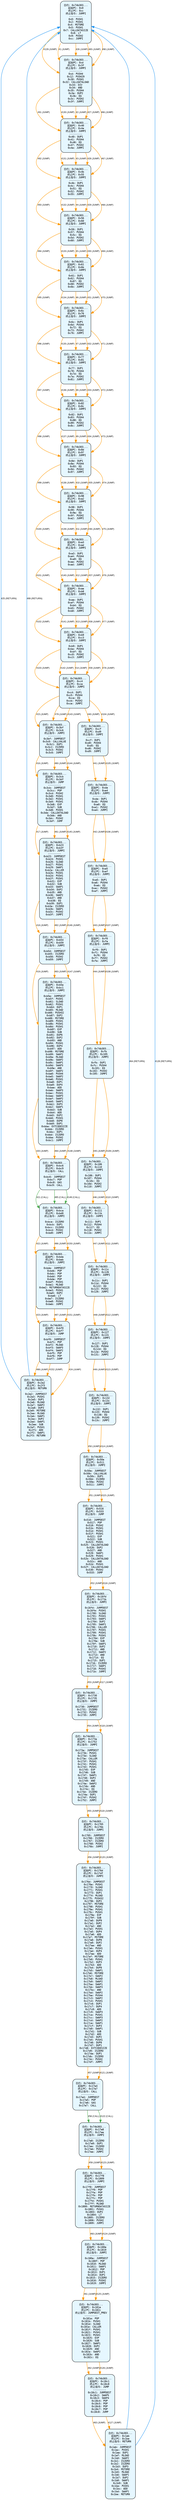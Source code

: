 digraph Contract_CFG {
    rankdir=TB;
    node [shape=box, style="filled, rounded", fontname="Monospace", fontsize=9, margin=0.15];
    edge [fontname="Arial", fontsize=8, penwidth=1.2];

    "block_0" [label="合约: 0x74b303...
起始PC: 0x0
终止PC: 0xc
终止指令: JUMPI
---------
0x0: PUSH1
0x2: PUSH1
0x4: MSTORE
0x5: PUSH1
0x7: CALLDATASIZE
0x8: LT
0x9: PUSH2
0xc: JUMPI", fillcolor="#e6f7ff"];
    "block_d" [label="合约: 0x74b303...
起始PC: 0xd
终止PC: 0x3f
终止指令: JUMPI
---------
0xd: PUSH4
0x12: PUSH29
0x30: PUSH1
0x32: CALLDATALOAD
0x33: DIV
0x34: AND
0x35: PUSH4
0x3a: DUP2
0x3b: EQ
0x3c: PUSH2
0x3f: JUMPI", fillcolor="#e6f7ff"];
    "block_40" [label="合约: 0x74b303...
起始PC: 0x40
终止PC: 0x4a
终止指令: JUMPI
---------
0x40: DUP1
0x41: PUSH4
0x46: EQ
0x47: PUSH2
0x4a: JUMPI", fillcolor="#e6f7ff"];
    "block_4b" [label="合约: 0x74b303...
起始PC: 0x4b
终止PC: 0x55
终止指令: JUMPI
---------
0x4b: DUP1
0x4c: PUSH4
0x51: EQ
0x52: PUSH2
0x55: JUMPI", fillcolor="#e6f7ff"];
    "block_56" [label="合约: 0x74b303...
起始PC: 0x56
终止PC: 0x60
终止指令: JUMPI
---------
0x56: DUP1
0x57: PUSH4
0x5c: EQ
0x5d: PUSH2
0x60: JUMPI", fillcolor="#e6f7ff"];
    "block_61" [label="合约: 0x74b303...
起始PC: 0x61
终止PC: 0x6b
终止指令: JUMPI
---------
0x61: DUP1
0x62: PUSH4
0x67: EQ
0x68: PUSH2
0x6b: JUMPI", fillcolor="#e6f7ff"];
    "block_6c" [label="合约: 0x74b303...
起始PC: 0x6c
终止PC: 0x76
终止指令: JUMPI
---------
0x6c: DUP1
0x6d: PUSH4
0x72: EQ
0x73: PUSH2
0x76: JUMPI", fillcolor="#e6f7ff"];
    "block_77" [label="合约: 0x74b303...
起始PC: 0x77
终止PC: 0x81
终止指令: JUMPI
---------
0x77: DUP1
0x78: PUSH4
0x7d: EQ
0x7e: PUSH2
0x81: JUMPI", fillcolor="#e6f7ff"];
    "block_82" [label="合约: 0x74b303...
起始PC: 0x82
终止PC: 0x8c
终止指令: JUMPI
---------
0x82: DUP1
0x83: PUSH4
0x88: EQ
0x89: PUSH2
0x8c: JUMPI", fillcolor="#e6f7ff"];
    "block_8d" [label="合约: 0x74b303...
起始PC: 0x8d
终止PC: 0x97
终止指令: JUMPI
---------
0x8d: DUP1
0x8e: PUSH4
0x93: EQ
0x94: PUSH2
0x97: JUMPI", fillcolor="#e6f7ff"];
    "block_98" [label="合约: 0x74b303...
起始PC: 0x98
终止PC: 0xa2
终止指令: JUMPI
---------
0x98: DUP1
0x99: PUSH4
0x9e: EQ
0x9f: PUSH2
0xa2: JUMPI", fillcolor="#e6f7ff"];
    "block_a3" [label="合约: 0x74b303...
起始PC: 0xa3
终止PC: 0xad
终止指令: JUMPI
---------
0xa3: DUP1
0xa4: PUSH4
0xa9: EQ
0xaa: PUSH2
0xad: JUMPI", fillcolor="#e6f7ff"];
    "block_ae" [label="合约: 0x74b303...
起始PC: 0xae
终止PC: 0xb8
终止指令: JUMPI
---------
0xae: DUP1
0xaf: PUSH4
0xb4: EQ
0xb5: PUSH2
0xb8: JUMPI", fillcolor="#e6f7ff"];
    "block_b9" [label="合约: 0x74b303...
起始PC: 0xb9
终止PC: 0xc3
终止指令: JUMPI
---------
0xb9: DUP1
0xba: PUSH4
0xbf: EQ
0xc0: PUSH2
0xc3: JUMPI", fillcolor="#e6f7ff"];
    "block_c4" [label="合约: 0x74b303...
起始PC: 0xc4
终止PC: 0xce
终止指令: JUMPI
---------
0xc4: DUP1
0xc5: PUSH4
0xca: EQ
0xcb: PUSH2
0xce: JUMPI", fillcolor="#e6f7ff"];
    "block_3bf" [label="合约: 0x74b303...
起始PC: 0x3bf
终止PC: 0x3c6
终止指令: JUMPI
---------
0x3bf: JUMPDEST
0x3c0: CALLVALUE
0x3c1: DUP1
0x3c2: ISZERO
0x3c3: PUSH2
0x3c6: JUMPI", fillcolor="#e6f7ff"];
    "block_3cb" [label="合约: 0x74b303...
起始PC: 0x3cb
终止PC: 0x3df
终止指令: JUMP
---------
0x3cb: JUMPDEST
0x3cc: POP
0x3cd: PUSH2
0x3d0: PUSH1
0x3d2: PUSH1
0x3d4: PUSH1
0x3d6: EXP
0x3d7: SUB
0x3d8: PUSH1
0x3da: CALLDATALOAD
0x3db: AND
0x3dc: PUSH2
0x3df: JUMP", fillcolor="#e6f7ff"];
    "block_b23" [label="合约: 0x74b303...
起始PC: 0xb23
终止PC: 0xb3f
终止指令: JUMPI
---------
0xb23: JUMPDEST
0xb24: PUSH1
0xb26: SLOAD
0xb27: PUSH1
0xb29: SWAP1
0xb2a: CALLER
0xb2b: PUSH1
0xb2d: PUSH1
0xb2f: PUSH1
0xb31: EXP
0xb32: SUB
0xb33: SWAP1
0xb34: DUP2
0xb35: AND
0xb36: SWAP2
0xb37: AND
0xb38: EQ
0xb39: DUP1
0xb3a: ISZERO
0xb3b: SWAP1
0xb3c: PUSH2
0xb3f: JUMPI", fillcolor="#e6f7ff"];
    "block_b54" [label="合约: 0x74b303...
起始PC: 0xb54
终止PC: 0xb59
终止指令: JUMPI
---------
0xb54: JUMPDEST
0xb55: ISZERO
0xb56: PUSH2
0xb59: JUMPI", fillcolor="#e6f7ff"];
    "block_b5e" [label="合约: 0x74b303...
起始PC: 0xb5e
终止PC: 0xbc1
终止指令: JUMPI
---------
0xb5e: JUMPDEST
0xb5f: PUSH1
0xb61: SLOAD
0xb62: PUSH1
0xb64: DUP1
0xb65: MLOAD
0xb66: PUSH32
0xb87: DUP2
0xb88: MSTORE
0xb89: PUSH1
0xb8b: PUSH1
0xb8d: PUSH1
0xb8f: EXP
0xb90: SUB
0xb91: DUP6
0xb92: DUP2
0xb93: AND
0xb94: PUSH1
0xb96: DUP4
0xb97: ADD
0xb98: MSTORE
0xb99: SWAP2
0xb9a: MLOAD
0xb9b: SWAP2
0xb9c: SWAP1
0xb9d: SWAP3
0xb9e: AND
0xb9f: SWAP2
0xba0: PUSH4
0xba5: SWAP2
0xba6: PUSH1
0xba8: DUP1
0xba9: DUP4
0xbaa: ADD
0xbab: SWAP3
0xbac: PUSH1
0xbae: SWAP3
0xbaf: SWAP2
0xbb0: SWAP1
0xbb1: DUP3
0xbb2: SWAP1
0xbb3: SUB
0xbb4: ADD
0xbb5: DUP2
0xbb6: PUSH1
0xbb8: DUP8
0xbb9: DUP1
0xbba: EXTCODESIZE
0xbbb: ISZERO
0xbbc: DUP1
0xbbd: ISZERO
0xbbe: PUSH2
0xbc1: JUMPI", fillcolor="#e6f7ff"];
    "block_bc6" [label="合约: 0x74b303...
起始PC: 0xbc6
终止PC: 0xbc9
终止指令: CALL
---------
0xbc6: JUMPDEST
0xbc7: POP
0xbc8: GAS
0xbc9: CALL", fillcolor="#e6f7ff"];
    "block_bca" [label="合约: 0x74b303...
起始PC: 0xbca
终止PC: 0xbd0
终止指令: JUMPI
---------
0xbca: ISZERO
0xbcb: DUP1
0xbcc: ISZERO
0xbcd: PUSH2
0xbd0: JUMPI", fillcolor="#e6f7ff"];
    "block_bda" [label="合约: 0x74b303...
起始PC: 0xbda
终止PC: 0xbeb
终止指令: JUMPI
---------
0xbda: JUMPDEST
0xbdb: POP
0xbdc: POP
0xbdd: POP
0xbde: POP
0xbdf: PUSH1
0xbe1: MLOAD
0xbe2: RETURNDATASIZE
0xbe3: PUSH1
0xbe5: DUP2
0xbe6: LT
0xbe7: ISZERO
0xbe8: PUSH2
0xbeb: JUMPI", fillcolor="#e6f7ff"];
    "block_bf0" [label="合约: 0x74b303...
起始PC: 0xbf0
终止PC: 0xbf7
终止指令: JUMP
---------
0xbf0: JUMPDEST
0xbf1: POP
0xbf2: MLOAD
0xbf3: SWAP3
0xbf4: SWAP2
0xbf5: POP
0xbf6: POP
0xbf7: JUMP", fillcolor="#e6f7ff"];
    "block_2e2" [label="合约: 0x74b303...
起始PC: 0x2e2
终止PC: 0x2f3
终止指令: RETURN
---------
0x2e2: JUMPDEST
0x2e3: PUSH1
0x2e5: DUP1
0x2e6: MLOAD
0x2e7: SWAP2
0x2e8: DUP3
0x2e9: MSTORE
0x2ea: MLOAD
0x2eb: SWAP1
0x2ec: DUP2
0x2ed: SWAP1
0x2ee: SUB
0x2ef: PUSH1
0x2f1: ADD
0x2f2: SWAP1
0x2f3: RETURN", fillcolor="#e6f7ff"];
    "block_cf" [label="合约: 0x74b303...
起始PC: 0xcf
终止PC: 0xd9
终止指令: JUMPI
---------
0xcf: DUP1
0xd0: PUSH4
0xd5: EQ
0xd6: PUSH2
0xd9: JUMPI", fillcolor="#e6f7ff"];
    "block_da" [label="合约: 0x74b303...
起始PC: 0xda
终止PC: 0xe4
终止指令: JUMPI
---------
0xda: DUP1
0xdb: PUSH4
0xe0: EQ
0xe1: PUSH2
0xe4: JUMPI", fillcolor="#e6f7ff"];
    "block_e5" [label="合约: 0x74b303...
起始PC: 0xe5
终止PC: 0xef
终止指令: JUMPI
---------
0xe5: DUP1
0xe6: PUSH4
0xeb: EQ
0xec: PUSH2
0xef: JUMPI", fillcolor="#e6f7ff"];
    "block_f0" [label="合约: 0x74b303...
起始PC: 0xf0
终止PC: 0xfa
终止指令: JUMPI
---------
0xf0: DUP1
0xf1: PUSH4
0xf6: EQ
0xf7: PUSH2
0xfa: JUMPI", fillcolor="#e6f7ff"];
    "block_fb" [label="合约: 0x74b303...
起始PC: 0xfb
终止PC: 0x105
终止指令: JUMPI
---------
0xfb: DUP1
0xfc: PUSH4
0x101: EQ
0x102: PUSH2
0x105: JUMPI", fillcolor="#e6f7ff"];
    "block_106" [label="合约: 0x74b303...
起始PC: 0x106
终止PC: 0x110
终止指令: JUMPI
---------
0x106: DUP1
0x107: PUSH4
0x10c: EQ
0x10d: PUSH2
0x110: JUMPI", fillcolor="#e6f7ff"];
    "block_111" [label="合约: 0x74b303...
起始PC: 0x111
终止PC: 0x11b
终止指令: JUMPI
---------
0x111: DUP1
0x112: PUSH4
0x117: EQ
0x118: PUSH2
0x11b: JUMPI", fillcolor="#e6f7ff"];
    "block_11c" [label="合约: 0x74b303...
起始PC: 0x11c
终止PC: 0x126
终止指令: JUMPI
---------
0x11c: DUP1
0x11d: PUSH4
0x122: EQ
0x123: PUSH2
0x126: JUMPI", fillcolor="#e6f7ff"];
    "block_127" [label="合约: 0x74b303...
起始PC: 0x127
终止PC: 0x131
终止指令: JUMPI
---------
0x127: DUP1
0x128: PUSH4
0x12d: EQ
0x12e: PUSH2
0x131: JUMPI", fillcolor="#e6f7ff"];
    "block_132" [label="合约: 0x74b303...
起始PC: 0x132
终止PC: 0x13c
终止指令: JUMPI
---------
0x132: DUP1
0x133: PUSH4
0x138: EQ
0x139: PUSH2
0x13c: JUMPI", fillcolor="#e6f7ff"];
    "block_50a" [label="合约: 0x74b303...
起始PC: 0x50a
终止PC: 0x511
终止指令: JUMPI
---------
0x50a: JUMPDEST
0x50b: CALLVALUE
0x50c: DUP1
0x50d: ISZERO
0x50e: PUSH2
0x511: JUMPI", fillcolor="#e6f7ff"];
    "block_516" [label="合约: 0x74b303...
起始PC: 0x516
终止PC: 0x533
终止指令: JUMP
---------
0x516: JUMPDEST
0x517: POP
0x518: PUSH2
0x51b: PUSH1
0x51d: PUSH1
0x51f: PUSH1
0x521: EXP
0x522: SUB
0x523: PUSH1
0x525: CALLDATALOAD
0x526: DUP2
0x527: AND
0x528: SWAP1
0x529: PUSH1
0x52b: CALLDATALOAD
0x52c: AND
0x52d: PUSH1
0x52f: CALLDATALOAD
0x530: PUSH2
0x533: JUMP", fillcolor="#e6f7ff"];
    "block_16fd" [label="合约: 0x74b303...
起始PC: 0x16fd
终止PC: 0x171b
终止指令: JUMPI
---------
0x16fd: JUMPDEST
0x16fe: PUSH1
0x1700: SLOAD
0x1701: PUSH1
0x1703: SWAP1
0x1704: DUP2
0x1705: SWAP1
0x1706: CALLER
0x1707: PUSH1
0x1709: PUSH1
0x170b: PUSH1
0x170d: EXP
0x170e: SUB
0x170f: SWAP1
0x1710: DUP2
0x1711: AND
0x1712: SWAP2
0x1713: AND
0x1714: EQ
0x1715: DUP1
0x1716: ISZERO
0x1717: SWAP1
0x1718: PUSH2
0x171b: JUMPI", fillcolor="#e6f7ff"];
    "block_1730" [label="合约: 0x74b303...
起始PC: 0x1730
终止PC: 0x1735
终止指令: JUMPI
---------
0x1730: JUMPDEST
0x1731: ISZERO
0x1732: PUSH2
0x1735: JUMPI", fillcolor="#e6f7ff"];
    "block_173a" [label="合约: 0x74b303...
起始PC: 0x173a
终止PC: 0x1752
终止指令: JUMPI
---------
0x173a: JUMPDEST
0x173b: PUSH1
0x173d: SLOAD
0x173e: CALLER
0x173f: PUSH1
0x1741: PUSH1
0x1743: PUSH1
0x1745: EXP
0x1746: SUB
0x1747: SWAP1
0x1748: DUP2
0x1749: AND
0x174a: SWAP2
0x174b: AND
0x174c: EQ
0x174d: ISZERO
0x174e: DUP1
0x174f: PUSH2
0x1752: JUMPI", fillcolor="#e6f7ff"];
    "block_1765" [label="合约: 0x74b303...
起始PC: 0x1765
终止PC: 0x176b
终止指令: JUMPI
---------
0x1765: JUMPDEST
0x1766: ISZERO
0x1767: ISZERO
0x1768: PUSH2
0x176b: JUMPI", fillcolor="#e6f7ff"];
    "block_176d" [label="合约: 0x74b303...
起始PC: 0x176d
终止PC: 0x17df
终止指令: JUMPI
---------
0x176d: JUMPDEST
0x176e: PUSH1
0x1770: SLOAD
0x1771: PUSH1
0x1773: DUP1
0x1774: MLOAD
0x1775: PUSH32
0x1796: DUP2
0x1797: MSTORE
0x1798: PUSH1
0x179a: PUSH1
0x179c: PUSH1
0x179e: EXP
0x179f: SUB
0x17a0: DUP9
0x17a1: DUP2
0x17a2: AND
0x17a3: PUSH1
0x17a5: DUP4
0x17a6: ADD
0x17a7: MSTORE
0x17a8: DUP8
0x17a9: DUP2
0x17aa: AND
0x17ab: PUSH1
0x17ad: DUP4
0x17ae: ADD
0x17af: MSTORE
0x17b0: PUSH1
0x17b2: DUP3
0x17b3: ADD
0x17b4: DUP8
0x17b5: SWAP1
0x17b6: MSTORE
0x17b7: SWAP2
0x17b8: MLOAD
0x17b9: SWAP2
0x17ba: SWAP1
0x17bb: SWAP3
0x17bc: AND
0x17bd: SWAP2
0x17be: PUSH4
0x17c3: SWAP2
0x17c4: PUSH1
0x17c6: DUP1
0x17c7: DUP4
0x17c8: ADD
0x17c9: SWAP3
0x17ca: PUSH1
0x17cc: SWAP3
0x17cd: SWAP2
0x17ce: SWAP1
0x17cf: DUP3
0x17d0: SWAP1
0x17d1: SUB
0x17d2: ADD
0x17d3: DUP2
0x17d4: PUSH1
0x17d6: DUP8
0x17d7: DUP1
0x17d8: EXTCODESIZE
0x17d9: ISZERO
0x17da: DUP1
0x17db: ISZERO
0x17dc: PUSH2
0x17df: JUMPI", fillcolor="#e6f7ff"];
    "block_17e4" [label="合约: 0x74b303...
起始PC: 0x17e4
终止PC: 0x17e7
终止指令: CALL
---------
0x17e4: JUMPDEST
0x17e5: POP
0x17e6: GAS
0x17e7: CALL", fillcolor="#e6f7ff"];
    "block_17e8" [label="合约: 0x74b303...
起始PC: 0x17e8
终止PC: 0x17ee
终止指令: JUMPI
---------
0x17e8: ISZERO
0x17e9: DUP1
0x17ea: ISZERO
0x17eb: PUSH2
0x17ee: JUMPI", fillcolor="#e6f7ff"];
    "block_17f8" [label="合约: 0x74b303...
起始PC: 0x17f8
终止PC: 0x1809
终止指令: JUMPI
---------
0x17f8: JUMPDEST
0x17f9: POP
0x17fa: POP
0x17fb: POP
0x17fc: POP
0x17fd: PUSH1
0x17ff: MLOAD
0x1800: RETURNDATASIZE
0x1801: PUSH1
0x1803: DUP2
0x1804: LT
0x1805: ISZERO
0x1806: PUSH2
0x1809: JUMPI", fillcolor="#e6f7ff"];
    "block_180e" [label="合约: 0x74b303...
起始PC: 0x180e
终止PC: 0x1819
终止指令: JUMPI
---------
0x180e: JUMPDEST
0x180f: POP
0x1810: MLOAD
0x1811: SWAP1
0x1812: POP
0x1813: DUP1
0x1814: DUP1
0x1815: ISZERO
0x1816: PUSH2
0x1819: JUMPI", fillcolor="#e6f7ff"];
    "block_181a" [label="合约: 0x74b303...
起始PC: 0x181a
终止PC: 0x182c
终止指令: JUMPDEST_PREV
---------
0x181a: POP
0x181b: PUSH1
0x181d: SLOAD
0x181e: CALLER
0x181f: PUSH1
0x1821: PUSH1
0x1823: PUSH1
0x1825: EXP
0x1826: SUB
0x1827: SWAP1
0x1828: DUP2
0x1829: AND
0x182a: SWAP2
0x182b: AND
0x182c: EQ", fillcolor="#e6f7ff"];
    "block_18c1" [label="合约: 0x74b303...
起始PC: 0x18c1
终止PC: 0x18c8
终止指令: JUMP
---------
0x18c1: JUMPDEST
0x18c2: SWAP5
0x18c3: SWAP4
0x18c4: POP
0x18c5: POP
0x18c6: POP
0x18c7: POP
0x18c8: JUMP", fillcolor="#e6f7ff"];
    "block_1ab" [label="合约: 0x74b303...
起始PC: 0x1ab
终止PC: 0x1be
终止指令: RETURN
---------
0x1ab: JUMPDEST
0x1ac: PUSH1
0x1ae: DUP1
0x1af: MLOAD
0x1b0: SWAP2
0x1b1: ISZERO
0x1b2: ISZERO
0x1b3: DUP3
0x1b4: MSTORE
0x1b5: MLOAD
0x1b6: SWAP1
0x1b7: DUP2
0x1b8: SWAP1
0x1b9: SUB
0x1ba: PUSH1
0x1bc: ADD
0x1bd: SWAP1
0x1be: RETURN", fillcolor="#e6f7ff"];

    "block_0" -> "block_d" [label="#1 (JUMP)", color="#ff9800"];
    "block_d" -> "block_40" [label="#2 (JUMP)", color="#ff9800"];
    "block_40" -> "block_4b" [label="#3 (JUMP)", color="#ff9800"];
    "block_4b" -> "block_56" [label="#4 (JUMP)", color="#ff9800"];
    "block_56" -> "block_61" [label="#5 (JUMP)", color="#ff9800"];
    "block_61" -> "block_6c" [label="#6 (JUMP)", color="#ff9800"];
    "block_6c" -> "block_77" [label="#7 (JUMP)", color="#ff9800"];
    "block_77" -> "block_82" [label="#8 (JUMP)", color="#ff9800"];
    "block_82" -> "block_8d" [label="#9 (JUMP)", color="#ff9800"];
    "block_8d" -> "block_98" [label="#10 (JUMP)", color="#ff9800"];
    "block_98" -> "block_a3" [label="#11 (JUMP)", color="#ff9800"];
    "block_a3" -> "block_ae" [label="#12 (JUMP)", color="#ff9800"];
    "block_ae" -> "block_b9" [label="#13 (JUMP)", color="#ff9800"];
    "block_b9" -> "block_c4" [label="#14 (JUMP)", color="#ff9800"];
    "block_c4" -> "block_3bf" [label="#15 (JUMP)", color="#ff9800"];
    "block_3bf" -> "block_3cb" [label="#16 (JUMP)", color="#ff9800"];
    "block_3cb" -> "block_b23" [label="#17 (JUMP)", color="#ff9800"];
    "block_b23" -> "block_b54" [label="#18 (JUMP)", color="#ff9800"];
    "block_b54" -> "block_b5e" [label="#19 (JUMP)", color="#ff9800"];
    "block_b5e" -> "block_bc6" [label="#20 (JUMP)", color="#ff9800"];
    "block_bc6" -> "block_bca" [label="#21 (CALL)", color="#4caf50"];
    "block_bca" -> "block_bda" [label="#22 (JUMP)", color="#ff9800"];
    "block_bda" -> "block_bf0" [label="#23 (JUMP)", color="#ff9800"];
    "block_bf0" -> "block_2e2" [label="#24 (JUMP)", color="#ff9800"];
    "block_2e2" -> "block_0" [label="#25 (RETURN)", color="#2196f3"];
    "block_0" -> "block_d" [label="#26 (JUMP)", color="#ff9800"];
    "block_d" -> "block_40" [label="#27 (JUMP)", color="#ff9800"];
    "block_40" -> "block_4b" [label="#28 (JUMP)", color="#ff9800"];
    "block_4b" -> "block_56" [label="#29 (JUMP)", color="#ff9800"];
    "block_56" -> "block_61" [label="#30 (JUMP)", color="#ff9800"];
    "block_61" -> "block_6c" [label="#31 (JUMP)", color="#ff9800"];
    "block_6c" -> "block_77" [label="#32 (JUMP)", color="#ff9800"];
    "block_77" -> "block_82" [label="#33 (JUMP)", color="#ff9800"];
    "block_82" -> "block_8d" [label="#34 (JUMP)", color="#ff9800"];
    "block_8d" -> "block_98" [label="#35 (JUMP)", color="#ff9800"];
    "block_98" -> "block_a3" [label="#36 (JUMP)", color="#ff9800"];
    "block_a3" -> "block_ae" [label="#37 (JUMP)", color="#ff9800"];
    "block_ae" -> "block_b9" [label="#38 (JUMP)", color="#ff9800"];
    "block_b9" -> "block_c4" [label="#39 (JUMP)", color="#ff9800"];
    "block_c4" -> "block_cf" [label="#40 (JUMP)", color="#ff9800"];
    "block_cf" -> "block_da" [label="#41 (JUMP)", color="#ff9800"];
    "block_da" -> "block_e5" [label="#42 (JUMP)", color="#ff9800"];
    "block_e5" -> "block_f0" [label="#43 (JUMP)", color="#ff9800"];
    "block_f0" -> "block_fb" [label="#44 (JUMP)", color="#ff9800"];
    "block_fb" -> "block_106" [label="#45 (JUMP)", color="#ff9800"];
    "block_106" -> "block_111" [label="#46 (JUMP)", color="#ff9800"];
    "block_111" -> "block_11c" [label="#47 (JUMP)", color="#ff9800"];
    "block_11c" -> "block_127" [label="#48 (JUMP)", color="#ff9800"];
    "block_127" -> "block_132" [label="#49 (JUMP)", color="#ff9800"];
    "block_132" -> "block_50a" [label="#50 (JUMP)", color="#ff9800"];
    "block_50a" -> "block_516" [label="#51 (JUMP)", color="#ff9800"];
    "block_516" -> "block_16fd" [label="#52 (JUMP)", color="#ff9800"];
    "block_16fd" -> "block_1730" [label="#53 (JUMP)", color="#ff9800"];
    "block_1730" -> "block_173a" [label="#54 (JUMP)", color="#ff9800"];
    "block_173a" -> "block_1765" [label="#55 (JUMP)", color="#ff9800"];
    "block_1765" -> "block_176d" [label="#56 (JUMP)", color="#ff9800"];
    "block_176d" -> "block_17e4" [label="#57 (JUMP)", color="#ff9800"];
    "block_17e4" -> "block_17e8" [label="#58 (CALL)", color="#4caf50"];
    "block_17e8" -> "block_17f8" [label="#59 (JUMP)", color="#ff9800"];
    "block_17f8" -> "block_180e" [label="#60 (JUMP)", color="#ff9800"];
    "block_180e" -> "block_181a" [label="#61 (JUMP)", color="#ff9800"];
    "block_181a" -> "block_18c1" [label="#62 (JUMP)", color="#ff9800"];
    "block_18c1" -> "block_1ab" [label="#63 (JUMP)", color="#ff9800"];
    "block_1ab" -> "block_0" [label="#64 (RETURN)", color="#2196f3"];
    "block_0" -> "block_d" [label="#65 (JUMP)", color="#ff9800"];
    "block_d" -> "block_40" [label="#66 (JUMP)", color="#ff9800"];
    "block_40" -> "block_4b" [label="#67 (JUMP)", color="#ff9800"];
    "block_4b" -> "block_56" [label="#68 (JUMP)", color="#ff9800"];
    "block_56" -> "block_61" [label="#69 (JUMP)", color="#ff9800"];
    "block_61" -> "block_6c" [label="#70 (JUMP)", color="#ff9800"];
    "block_6c" -> "block_77" [label="#71 (JUMP)", color="#ff9800"];
    "block_77" -> "block_82" [label="#72 (JUMP)", color="#ff9800"];
    "block_82" -> "block_8d" [label="#73 (JUMP)", color="#ff9800"];
    "block_8d" -> "block_98" [label="#74 (JUMP)", color="#ff9800"];
    "block_98" -> "block_a3" [label="#75 (JUMP)", color="#ff9800"];
    "block_a3" -> "block_ae" [label="#76 (JUMP)", color="#ff9800"];
    "block_ae" -> "block_b9" [label="#77 (JUMP)", color="#ff9800"];
    "block_b9" -> "block_c4" [label="#78 (JUMP)", color="#ff9800"];
    "block_c4" -> "block_3bf" [label="#79 (JUMP)", color="#ff9800"];
    "block_3bf" -> "block_3cb" [label="#80 (JUMP)", color="#ff9800"];
    "block_3cb" -> "block_b23" [label="#81 (JUMP)", color="#ff9800"];
    "block_b23" -> "block_b54" [label="#82 (JUMP)", color="#ff9800"];
    "block_b54" -> "block_b5e" [label="#83 (JUMP)", color="#ff9800"];
    "block_b5e" -> "block_bc6" [label="#84 (JUMP)", color="#ff9800"];
    "block_bc6" -> "block_bca" [label="#85 (CALL)", color="#4caf50"];
    "block_bca" -> "block_bda" [label="#86 (JUMP)", color="#ff9800"];
    "block_bda" -> "block_bf0" [label="#87 (JUMP)", color="#ff9800"];
    "block_bf0" -> "block_2e2" [label="#88 (JUMP)", color="#ff9800"];
    "block_2e2" -> "block_0" [label="#89 (RETURN)", color="#2196f3"];
    "block_0" -> "block_d" [label="#90 (JUMP)", color="#ff9800"];
    "block_d" -> "block_40" [label="#91 (JUMP)", color="#ff9800"];
    "block_40" -> "block_4b" [label="#92 (JUMP)", color="#ff9800"];
    "block_4b" -> "block_56" [label="#93 (JUMP)", color="#ff9800"];
    "block_56" -> "block_61" [label="#94 (JUMP)", color="#ff9800"];
    "block_61" -> "block_6c" [label="#95 (JUMP)", color="#ff9800"];
    "block_6c" -> "block_77" [label="#96 (JUMP)", color="#ff9800"];
    "block_77" -> "block_82" [label="#97 (JUMP)", color="#ff9800"];
    "block_82" -> "block_8d" [label="#98 (JUMP)", color="#ff9800"];
    "block_8d" -> "block_98" [label="#99 (JUMP)", color="#ff9800"];
    "block_98" -> "block_a3" [label="#100 (JUMP)", color="#ff9800"];
    "block_a3" -> "block_ae" [label="#101 (JUMP)", color="#ff9800"];
    "block_ae" -> "block_b9" [label="#102 (JUMP)", color="#ff9800"];
    "block_b9" -> "block_c4" [label="#103 (JUMP)", color="#ff9800"];
    "block_c4" -> "block_cf" [label="#104 (JUMP)", color="#ff9800"];
    "block_cf" -> "block_da" [label="#105 (JUMP)", color="#ff9800"];
    "block_da" -> "block_e5" [label="#106 (JUMP)", color="#ff9800"];
    "block_e5" -> "block_f0" [label="#107 (JUMP)", color="#ff9800"];
    "block_f0" -> "block_fb" [label="#108 (JUMP)", color="#ff9800"];
    "block_fb" -> "block_106" [label="#109 (JUMP)", color="#ff9800"];
    "block_106" -> "block_111" [label="#110 (JUMP)", color="#ff9800"];
    "block_111" -> "block_11c" [label="#111 (JUMP)", color="#ff9800"];
    "block_11c" -> "block_127" [label="#112 (JUMP)", color="#ff9800"];
    "block_127" -> "block_132" [label="#113 (JUMP)", color="#ff9800"];
    "block_132" -> "block_50a" [label="#114 (JUMP)", color="#ff9800"];
    "block_50a" -> "block_516" [label="#115 (JUMP)", color="#ff9800"];
    "block_516" -> "block_16fd" [label="#116 (JUMP)", color="#ff9800"];
    "block_16fd" -> "block_1730" [label="#117 (JUMP)", color="#ff9800"];
    "block_1730" -> "block_173a" [label="#118 (JUMP)", color="#ff9800"];
    "block_173a" -> "block_1765" [label="#119 (JUMP)", color="#ff9800"];
    "block_1765" -> "block_176d" [label="#120 (JUMP)", color="#ff9800"];
    "block_176d" -> "block_17e4" [label="#121 (JUMP)", color="#ff9800"];
    "block_17e4" -> "block_17e8" [label="#122 (CALL)", color="#4caf50"];
    "block_17e8" -> "block_17f8" [label="#123 (JUMP)", color="#ff9800"];
    "block_17f8" -> "block_180e" [label="#124 (JUMP)", color="#ff9800"];
    "block_180e" -> "block_181a" [label="#125 (JUMP)", color="#ff9800"];
    "block_181a" -> "block_18c1" [label="#126 (JUMP)", color="#ff9800"];
    "block_18c1" -> "block_1ab" [label="#127 (JUMP)", color="#ff9800"];
    "block_1ab" -> "block_0" [label="#128 (RETURN)", color="#2196f3"];
    "block_0" -> "block_d" [label="#129 (JUMP)", color="#ff9800"];
    "block_d" -> "block_40" [label="#130 (JUMP)", color="#ff9800"];
    "block_40" -> "block_4b" [label="#131 (JUMP)", color="#ff9800"];
    "block_4b" -> "block_56" [label="#132 (JUMP)", color="#ff9800"];
    "block_56" -> "block_61" [label="#133 (JUMP)", color="#ff9800"];
    "block_61" -> "block_6c" [label="#134 (JUMP)", color="#ff9800"];
    "block_6c" -> "block_77" [label="#135 (JUMP)", color="#ff9800"];
    "block_77" -> "block_82" [label="#136 (JUMP)", color="#ff9800"];
    "block_82" -> "block_8d" [label="#137 (JUMP)", color="#ff9800"];
    "block_8d" -> "block_98" [label="#138 (JUMP)", color="#ff9800"];
    "block_98" -> "block_a3" [label="#139 (JUMP)", color="#ff9800"];
    "block_a3" -> "block_ae" [label="#140 (JUMP)", color="#ff9800"];
    "block_ae" -> "block_b9" [label="#141 (JUMP)", color="#ff9800"];
    "block_b9" -> "block_c4" [label="#142 (JUMP)", color="#ff9800"];
    "block_c4" -> "block_3bf" [label="#143 (JUMP)", color="#ff9800"];
    "block_3bf" -> "block_3cb" [label="#144 (JUMP)", color="#ff9800"];
    "block_3cb" -> "block_b23" [label="#145 (JUMP)", color="#ff9800"];
    "block_b23" -> "block_b54" [label="#146 (JUMP)", color="#ff9800"];
    "block_b54" -> "block_b5e" [label="#147 (JUMP)", color="#ff9800"];
    "block_b5e" -> "block_bc6" [label="#148 (JUMP)", color="#ff9800"];
    "block_bc6" -> "block_bca" [label="#149 (CALL)", color="#4caf50"];
    "block_bca" -> "block_bda" [label="#150 (JUMP)", color="#ff9800"];
    "block_bda" -> "block_bf0" [label="#151 (JUMP)", color="#ff9800"];
    "block_bf0" -> "block_2e2" [label="#152 (JUMP)", color="#ff9800"];
}